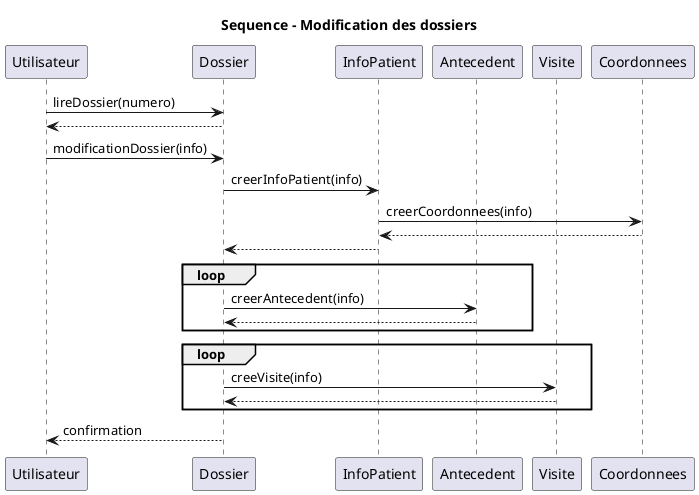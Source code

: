 @startuml sequenceModificationPatient

title Sequence - Modification des dossiers

participant Utilisateur as U
participant Dossier as D
participant InfoPatient as I
participant Antecedent as A
participant Visite as V
participant Coordonnees as C

U -> D: lireDossier(numero)
D --> U
U -> D: modificationDossier(info)
D -> I: creerInfoPatient(info)
I -> C: creerCoordonnees(info)
C --> I
I --> D
loop
    D -> A: creerAntecedent(info)
    A --> D
end
loop
    D -> V: creeVisite(info)
    V --> D
end
D --> U: confirmation

@enduml